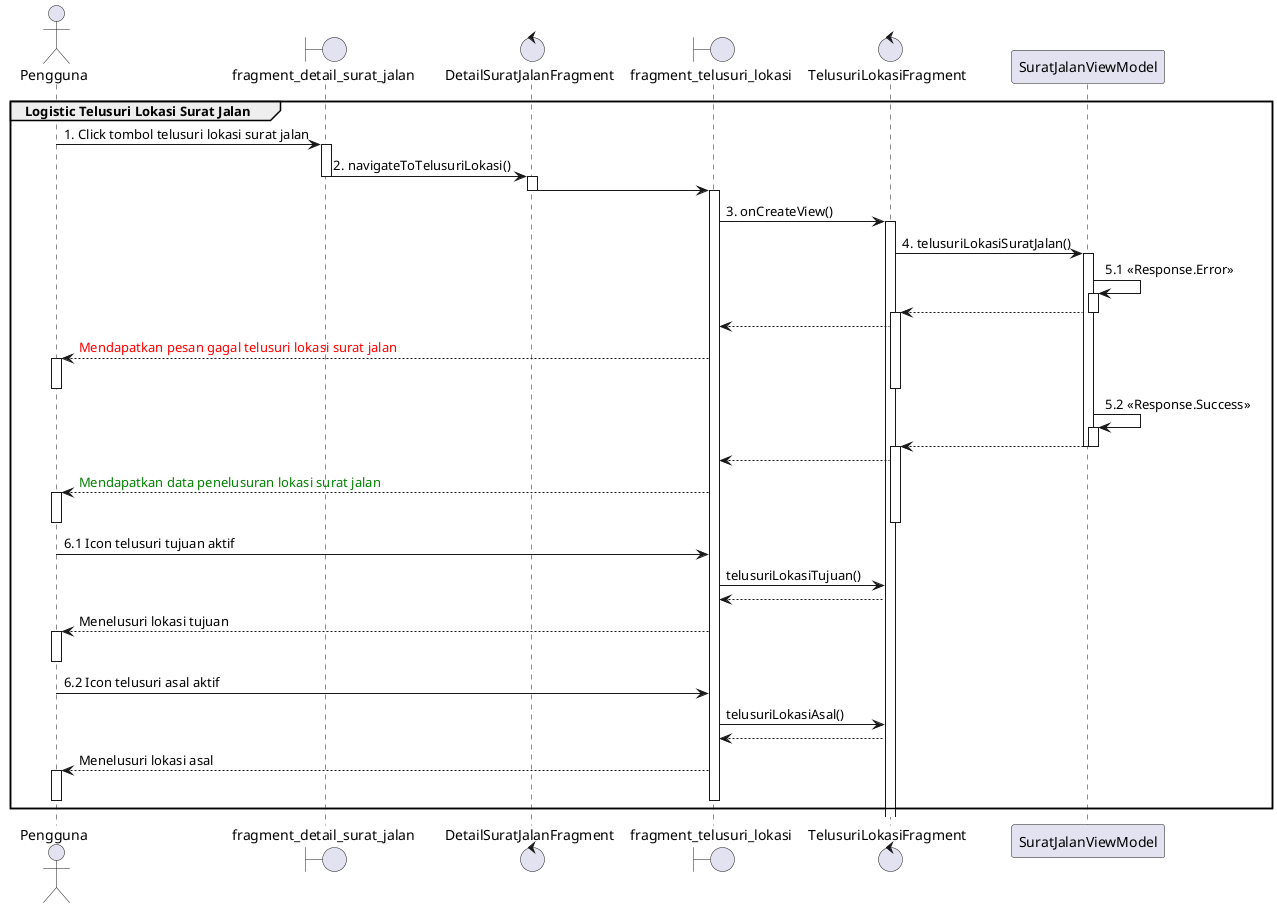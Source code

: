 @startuml
'https://plantuml.com/sequence-diagram

group Logistic Telusuri Lokasi Surat Jalan
    actor       Pengguna
    boundary fragment_detail_surat_jalan
    control DetailSuratJalanFragment
    boundary fragment_telusuri_lokasi
    control TelusuriLokasiFragment

    Pengguna -> fragment_detail_surat_jalan : 1. Click tombol telusuri lokasi surat jalan
    activate fragment_detail_surat_jalan
    fragment_detail_surat_jalan -> DetailSuratJalanFragment : 2. navigateToTelusuriLokasi()
    deactivate fragment_detail_surat_jalan

    activate DetailSuratJalanFragment
    DetailSuratJalanFragment -> fragment_telusuri_lokasi
    deactivate DetailSuratJalanFragment
    activate fragment_telusuri_lokasi
    fragment_telusuri_lokasi -> TelusuriLokasiFragment : 3. onCreateView()
    activate TelusuriLokasiFragment

    TelusuriLokasiFragment -> SuratJalanViewModel : 4. telusuriLokasiSuratJalan()
    activate SuratJalanViewModel
    SuratJalanViewModel -> SuratJalanViewModel : 5.1 <<Response.Error>>
    activate SuratJalanViewModel
    TelusuriLokasiFragment <-- SuratJalanViewModel
    deactivate SuratJalanViewModel
    activate TelusuriLokasiFragment
    fragment_telusuri_lokasi <-- TelusuriLokasiFragment
    Pengguna <-- fragment_telusuri_lokasi : <font color=red>Mendapatkan pesan gagal telusuri lokasi surat jalan
    activate Pengguna
    deactivate TelusuriLokasiFragment
    deactivate Pengguna
    SuratJalanViewModel -> SuratJalanViewModel : 5.2 <<Response.Success>>
    activate SuratJalanViewModel
    TelusuriLokasiFragment <-- SuratJalanViewModel

    deactivate SuratJalanViewModel
    deactivate SuratJalanViewModel
    activate TelusuriLokasiFragment
    fragment_telusuri_lokasi <-- TelusuriLokasiFragment
    Pengguna <-- fragment_telusuri_lokasi :  <font color=green>Mendapatkan data penelusuran lokasi surat jalan
    activate Pengguna
    deactivate TelusuriLokasiFragment
    deactivate Pengguna

    Pengguna -> fragment_telusuri_lokasi : 6.1 Icon telusuri tujuan aktif
    fragment_telusuri_lokasi -> TelusuriLokasiFragment : telusuriLokasiTujuan()
    fragment_telusuri_lokasi <-- TelusuriLokasiFragment
    Pengguna <-- fragment_telusuri_lokasi :  Menelusuri lokasi tujuan
    activate Pengguna
    deactivate Pengguna

    Pengguna -> fragment_telusuri_lokasi : 6.2 Icon telusuri asal aktif
    fragment_telusuri_lokasi -> TelusuriLokasiFragment : telusuriLokasiAsal()
    fragment_telusuri_lokasi <-- TelusuriLokasiFragment
    Pengguna <-- fragment_telusuri_lokasi :  Menelusuri lokasi asal
    activate Pengguna
    deactivate Pengguna
    deactivate fragment_telusuri_lokasi
end
@enduml